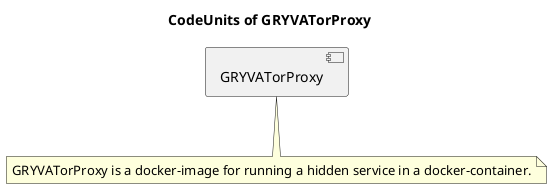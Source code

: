 @startuml CodeUnits-Overview
title CodeUnits of GRYVATorProxy

[GRYVATorProxy]
note as GRYVATorProxyNote
  GRYVATorProxy is a docker-image for running a hidden service in a docker-container.
end note
GRYVATorProxy .. GRYVATorProxyNote


@enduml
